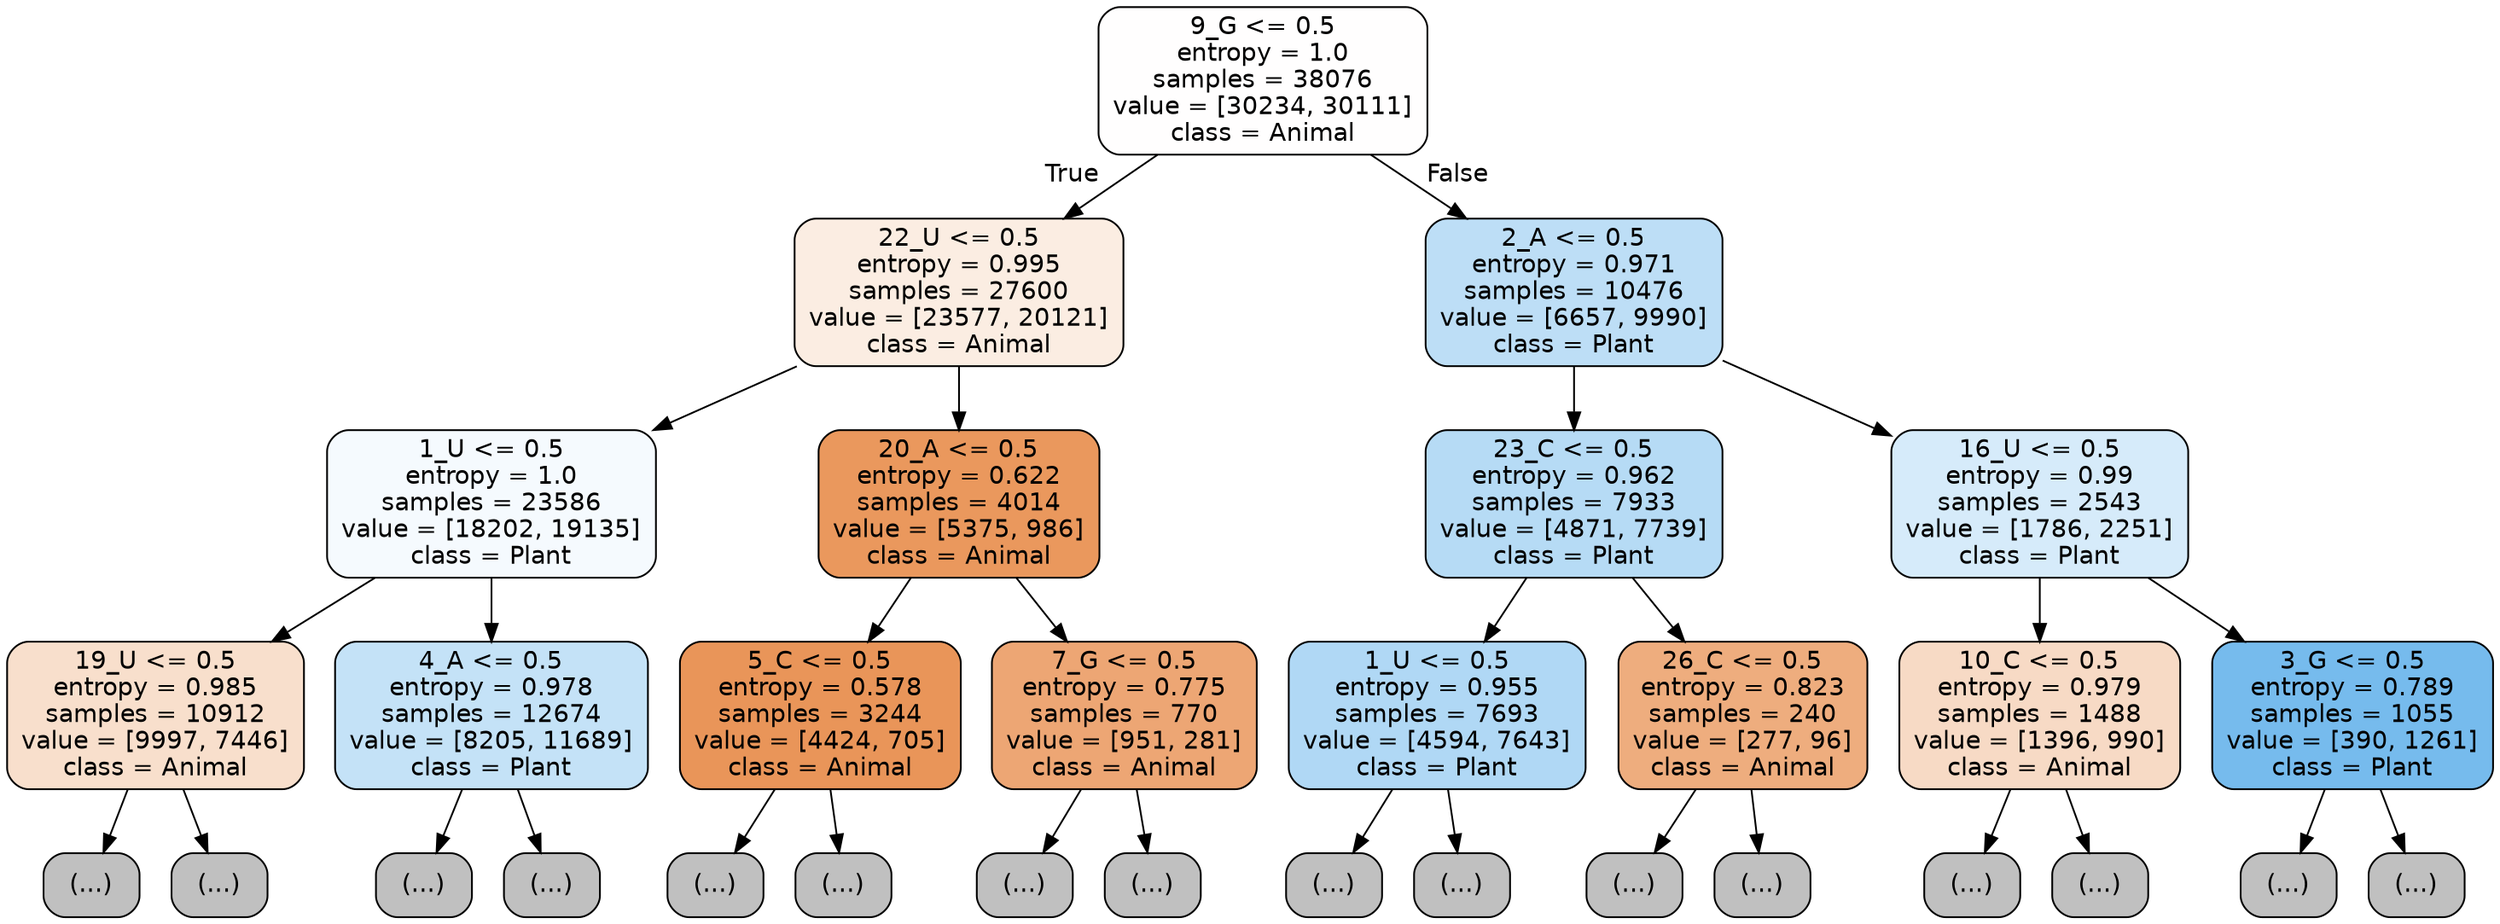 digraph Tree {
node [shape=box, style="filled, rounded", color="black", fontname="helvetica"] ;
edge [fontname="helvetica"] ;
0 [label="9_G <= 0.5\nentropy = 1.0\nsamples = 38076\nvalue = [30234, 30111]\nclass = Animal", fillcolor="#fffefe"] ;
1 [label="22_U <= 0.5\nentropy = 0.995\nsamples = 27600\nvalue = [23577, 20121]\nclass = Animal", fillcolor="#fbede2"] ;
0 -> 1 [labeldistance=2.5, labelangle=45, headlabel="True"] ;
2 [label="1_U <= 0.5\nentropy = 1.0\nsamples = 23586\nvalue = [18202, 19135]\nclass = Plant", fillcolor="#f5fafe"] ;
1 -> 2 ;
3 [label="19_U <= 0.5\nentropy = 0.985\nsamples = 10912\nvalue = [9997, 7446]\nclass = Animal", fillcolor="#f8dfcc"] ;
2 -> 3 ;
4 [label="(...)", fillcolor="#C0C0C0"] ;
3 -> 4 ;
4595 [label="(...)", fillcolor="#C0C0C0"] ;
3 -> 4595 ;
6212 [label="4_A <= 0.5\nentropy = 0.978\nsamples = 12674\nvalue = [8205, 11689]\nclass = Plant", fillcolor="#c4e2f7"] ;
2 -> 6212 ;
6213 [label="(...)", fillcolor="#C0C0C0"] ;
6212 -> 6213 ;
9766 [label="(...)", fillcolor="#C0C0C0"] ;
6212 -> 9766 ;
10863 [label="20_A <= 0.5\nentropy = 0.622\nsamples = 4014\nvalue = [5375, 986]\nclass = Animal", fillcolor="#ea985d"] ;
1 -> 10863 ;
10864 [label="5_C <= 0.5\nentropy = 0.578\nsamples = 3244\nvalue = [4424, 705]\nclass = Animal", fillcolor="#e99559"] ;
10863 -> 10864 ;
10865 [label="(...)", fillcolor="#C0C0C0"] ;
10864 -> 10865 ;
11730 [label="(...)", fillcolor="#C0C0C0"] ;
10864 -> 11730 ;
12027 [label="7_G <= 0.5\nentropy = 0.775\nsamples = 770\nvalue = [951, 281]\nclass = Animal", fillcolor="#eda674"] ;
10863 -> 12027 ;
12028 [label="(...)", fillcolor="#C0C0C0"] ;
12027 -> 12028 ;
12221 [label="(...)", fillcolor="#C0C0C0"] ;
12027 -> 12221 ;
12310 [label="2_A <= 0.5\nentropy = 0.971\nsamples = 10476\nvalue = [6657, 9990]\nclass = Plant", fillcolor="#bddef6"] ;
0 -> 12310 [labeldistance=2.5, labelangle=-45, headlabel="False"] ;
12311 [label="23_C <= 0.5\nentropy = 0.962\nsamples = 7933\nvalue = [4871, 7739]\nclass = Plant", fillcolor="#b6dbf5"] ;
12310 -> 12311 ;
12312 [label="1_U <= 0.5\nentropy = 0.955\nsamples = 7693\nvalue = [4594, 7643]\nclass = Plant", fillcolor="#b0d8f5"] ;
12311 -> 12312 ;
12313 [label="(...)", fillcolor="#C0C0C0"] ;
12312 -> 12313 ;
13938 [label="(...)", fillcolor="#C0C0C0"] ;
12312 -> 13938 ;
15491 [label="26_C <= 0.5\nentropy = 0.823\nsamples = 240\nvalue = [277, 96]\nclass = Animal", fillcolor="#eead7e"] ;
12311 -> 15491 ;
15492 [label="(...)", fillcolor="#C0C0C0"] ;
15491 -> 15492 ;
15615 [label="(...)", fillcolor="#C0C0C0"] ;
15491 -> 15615 ;
15618 [label="16_U <= 0.5\nentropy = 0.99\nsamples = 2543\nvalue = [1786, 2251]\nclass = Plant", fillcolor="#d6ebfa"] ;
12310 -> 15618 ;
15619 [label="10_C <= 0.5\nentropy = 0.979\nsamples = 1488\nvalue = [1396, 990]\nclass = Animal", fillcolor="#f7dac5"] ;
15618 -> 15619 ;
15620 [label="(...)", fillcolor="#C0C0C0"] ;
15619 -> 15620 ;
16197 [label="(...)", fillcolor="#C0C0C0"] ;
15619 -> 16197 ;
16352 [label="3_G <= 0.5\nentropy = 0.789\nsamples = 1055\nvalue = [390, 1261]\nclass = Plant", fillcolor="#76bbed"] ;
15618 -> 16352 ;
16353 [label="(...)", fillcolor="#C0C0C0"] ;
16352 -> 16353 ;
16554 [label="(...)", fillcolor="#C0C0C0"] ;
16352 -> 16554 ;
}